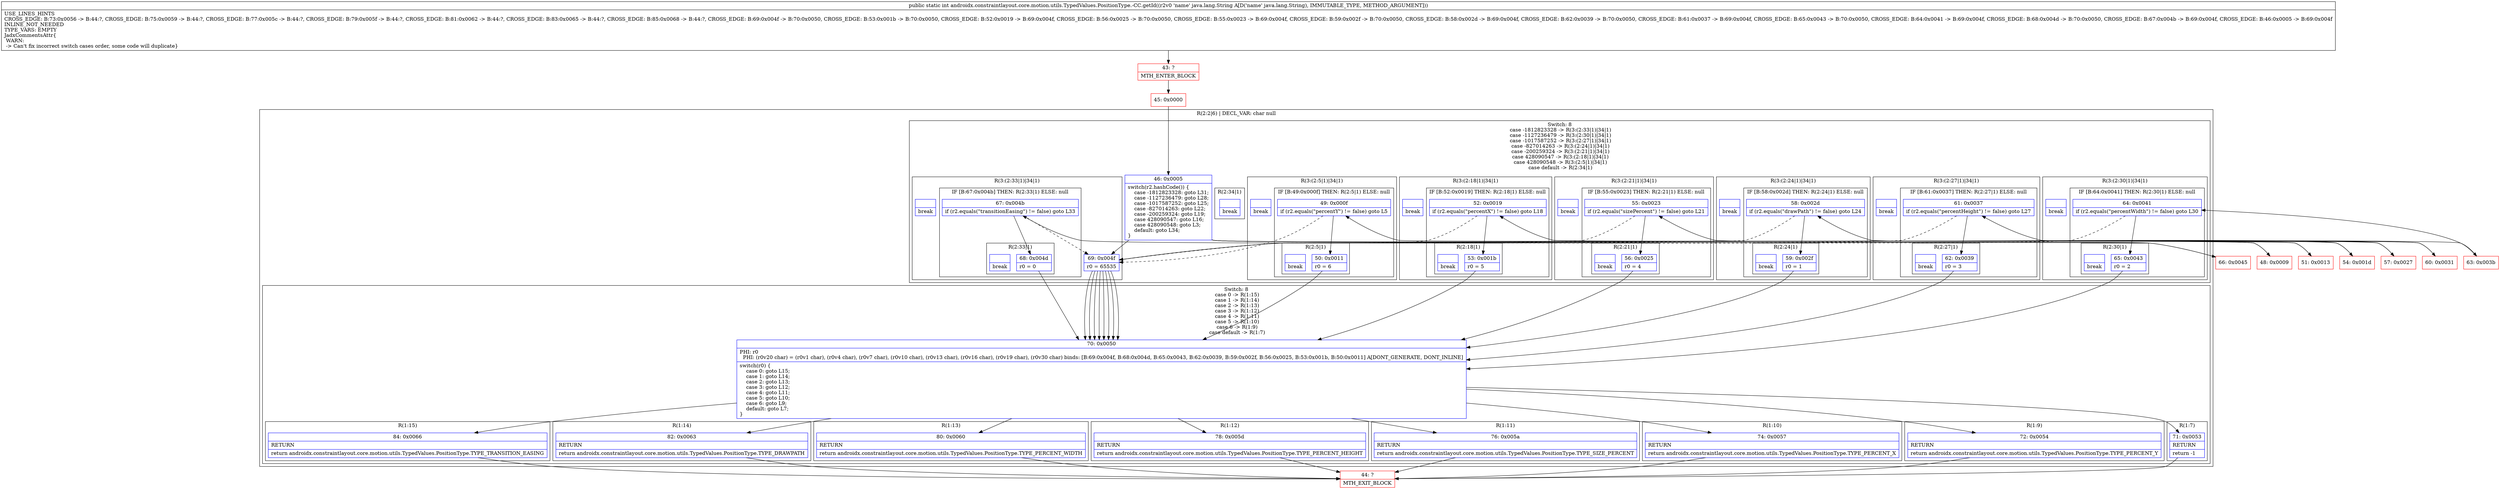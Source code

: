 digraph "CFG forandroidx.constraintlayout.core.motion.utils.TypedValues.PositionType.\-CC.getId(Ljava\/lang\/String;)I" {
subgraph cluster_Region_1093004950 {
label = "R(2:2|6) | DECL_VAR: char null\l";
node [shape=record,color=blue];
subgraph cluster_SwitchRegion_2101735224 {
label = "Switch: 8
 case -1812823328 -> R(3:(2:33|1)|34|1)
 case -1127236479 -> R(3:(2:30|1)|34|1)
 case -1017587252 -> R(3:(2:27|1)|34|1)
 case -827014263 -> R(3:(2:24|1)|34|1)
 case -200259324 -> R(3:(2:21|1)|34|1)
 case 428090547 -> R(3:(2:18|1)|34|1)
 case 428090548 -> R(3:(2:5|1)|34|1)
 case default -> R(2:34|1)";
node [shape=record,color=blue];
Node_46 [shape=record,label="{46\:\ 0x0005|switch(r2.hashCode()) \{\l    case \-1812823328: goto L31;\l    case \-1127236479: goto L28;\l    case \-1017587252: goto L25;\l    case \-827014263: goto L22;\l    case \-200259324: goto L19;\l    case 428090547: goto L16;\l    case 428090548: goto L3;\l    default: goto L34;\l\}\l}"];
subgraph cluster_Region_360349482 {
label = "R(3:(2:33|1)|34|1)";
node [shape=record,color=blue];
subgraph cluster_IfRegion_574341763 {
label = "IF [B:67:0x004b] THEN: R(2:33|1) ELSE: null";
node [shape=record,color=blue];
Node_67 [shape=record,label="{67\:\ 0x004b|if (r2.equals(\"transitionEasing\") != false) goto L33\l}"];
subgraph cluster_Region_1672557469 {
label = "R(2:33|1)";
node [shape=record,color=blue];
Node_68 [shape=record,label="{68\:\ 0x004d|r0 = 0\l}"];
Node_InsnContainer_869320230 [shape=record,label="{|break\l}"];
}
}
Node_69 [shape=record,label="{69\:\ 0x004f|r0 = 65535\l}"];
Node_InsnContainer_1575997332 [shape=record,label="{|break\l}"];
}
subgraph cluster_Region_1061436998 {
label = "R(3:(2:30|1)|34|1)";
node [shape=record,color=blue];
subgraph cluster_IfRegion_260167486 {
label = "IF [B:64:0x0041] THEN: R(2:30|1) ELSE: null";
node [shape=record,color=blue];
Node_64 [shape=record,label="{64\:\ 0x0041|if (r2.equals(\"percentWidth\") != false) goto L30\l}"];
subgraph cluster_Region_826106743 {
label = "R(2:30|1)";
node [shape=record,color=blue];
Node_65 [shape=record,label="{65\:\ 0x0043|r0 = 2\l}"];
Node_InsnContainer_1943151511 [shape=record,label="{|break\l}"];
}
}
Node_69 [shape=record,label="{69\:\ 0x004f|r0 = 65535\l}"];
Node_InsnContainer_1183201853 [shape=record,label="{|break\l}"];
}
subgraph cluster_Region_1216127933 {
label = "R(3:(2:27|1)|34|1)";
node [shape=record,color=blue];
subgraph cluster_IfRegion_1698094614 {
label = "IF [B:61:0x0037] THEN: R(2:27|1) ELSE: null";
node [shape=record,color=blue];
Node_61 [shape=record,label="{61\:\ 0x0037|if (r2.equals(\"percentHeight\") != false) goto L27\l}"];
subgraph cluster_Region_801362389 {
label = "R(2:27|1)";
node [shape=record,color=blue];
Node_62 [shape=record,label="{62\:\ 0x0039|r0 = 3\l}"];
Node_InsnContainer_1678761385 [shape=record,label="{|break\l}"];
}
}
Node_69 [shape=record,label="{69\:\ 0x004f|r0 = 65535\l}"];
Node_InsnContainer_102994980 [shape=record,label="{|break\l}"];
}
subgraph cluster_Region_2107899547 {
label = "R(3:(2:24|1)|34|1)";
node [shape=record,color=blue];
subgraph cluster_IfRegion_1904414991 {
label = "IF [B:58:0x002d] THEN: R(2:24|1) ELSE: null";
node [shape=record,color=blue];
Node_58 [shape=record,label="{58\:\ 0x002d|if (r2.equals(\"drawPath\") != false) goto L24\l}"];
subgraph cluster_Region_2026162333 {
label = "R(2:24|1)";
node [shape=record,color=blue];
Node_59 [shape=record,label="{59\:\ 0x002f|r0 = 1\l}"];
Node_InsnContainer_571909959 [shape=record,label="{|break\l}"];
}
}
Node_69 [shape=record,label="{69\:\ 0x004f|r0 = 65535\l}"];
Node_InsnContainer_946783289 [shape=record,label="{|break\l}"];
}
subgraph cluster_Region_996564266 {
label = "R(3:(2:21|1)|34|1)";
node [shape=record,color=blue];
subgraph cluster_IfRegion_586610084 {
label = "IF [B:55:0x0023] THEN: R(2:21|1) ELSE: null";
node [shape=record,color=blue];
Node_55 [shape=record,label="{55\:\ 0x0023|if (r2.equals(\"sizePercent\") != false) goto L21\l}"];
subgraph cluster_Region_310587843 {
label = "R(2:21|1)";
node [shape=record,color=blue];
Node_56 [shape=record,label="{56\:\ 0x0025|r0 = 4\l}"];
Node_InsnContainer_1259639708 [shape=record,label="{|break\l}"];
}
}
Node_69 [shape=record,label="{69\:\ 0x004f|r0 = 65535\l}"];
Node_InsnContainer_1546598694 [shape=record,label="{|break\l}"];
}
subgraph cluster_Region_634315278 {
label = "R(3:(2:18|1)|34|1)";
node [shape=record,color=blue];
subgraph cluster_IfRegion_305029526 {
label = "IF [B:52:0x0019] THEN: R(2:18|1) ELSE: null";
node [shape=record,color=blue];
Node_52 [shape=record,label="{52\:\ 0x0019|if (r2.equals(\"percentX\") != false) goto L18\l}"];
subgraph cluster_Region_1224724031 {
label = "R(2:18|1)";
node [shape=record,color=blue];
Node_53 [shape=record,label="{53\:\ 0x001b|r0 = 5\l}"];
Node_InsnContainer_132185506 [shape=record,label="{|break\l}"];
}
}
Node_69 [shape=record,label="{69\:\ 0x004f|r0 = 65535\l}"];
Node_InsnContainer_1745290929 [shape=record,label="{|break\l}"];
}
subgraph cluster_Region_134401089 {
label = "R(3:(2:5|1)|34|1)";
node [shape=record,color=blue];
subgraph cluster_IfRegion_1296360606 {
label = "IF [B:49:0x000f] THEN: R(2:5|1) ELSE: null";
node [shape=record,color=blue];
Node_49 [shape=record,label="{49\:\ 0x000f|if (r2.equals(\"percentY\") != false) goto L5\l}"];
subgraph cluster_Region_2038690700 {
label = "R(2:5|1)";
node [shape=record,color=blue];
Node_50 [shape=record,label="{50\:\ 0x0011|r0 = 6\l}"];
Node_InsnContainer_747048561 [shape=record,label="{|break\l}"];
}
}
Node_69 [shape=record,label="{69\:\ 0x004f|r0 = 65535\l}"];
Node_InsnContainer_747301806 [shape=record,label="{|break\l}"];
}
subgraph cluster_Region_1782033660 {
label = "R(2:34|1)";
node [shape=record,color=blue];
Node_69 [shape=record,label="{69\:\ 0x004f|r0 = 65535\l}"];
Node_InsnContainer_2095600128 [shape=record,label="{|break\l}"];
}
}
subgraph cluster_SwitchRegion_375531799 {
label = "Switch: 8
 case 0 -> R(1:15)
 case 1 -> R(1:14)
 case 2 -> R(1:13)
 case 3 -> R(1:12)
 case 4 -> R(1:11)
 case 5 -> R(1:10)
 case 6 -> R(1:9)
 case default -> R(1:7)";
node [shape=record,color=blue];
Node_70 [shape=record,label="{70\:\ 0x0050|PHI: r0 \l  PHI: (r0v20 char) = (r0v1 char), (r0v4 char), (r0v7 char), (r0v10 char), (r0v13 char), (r0v16 char), (r0v19 char), (r0v30 char) binds: [B:69:0x004f, B:68:0x004d, B:65:0x0043, B:62:0x0039, B:59:0x002f, B:56:0x0025, B:53:0x001b, B:50:0x0011] A[DONT_GENERATE, DONT_INLINE]\l|switch(r0) \{\l    case 0: goto L15;\l    case 1: goto L14;\l    case 2: goto L13;\l    case 3: goto L12;\l    case 4: goto L11;\l    case 5: goto L10;\l    case 6: goto L9;\l    default: goto L7;\l\}\l}"];
subgraph cluster_Region_42092844 {
label = "R(1:15)";
node [shape=record,color=blue];
Node_84 [shape=record,label="{84\:\ 0x0066|RETURN\l|return androidx.constraintlayout.core.motion.utils.TypedValues.PositionType.TYPE_TRANSITION_EASING\l}"];
}
subgraph cluster_Region_2033063241 {
label = "R(1:14)";
node [shape=record,color=blue];
Node_82 [shape=record,label="{82\:\ 0x0063|RETURN\l|return androidx.constraintlayout.core.motion.utils.TypedValues.PositionType.TYPE_DRAWPATH\l}"];
}
subgraph cluster_Region_1198006334 {
label = "R(1:13)";
node [shape=record,color=blue];
Node_80 [shape=record,label="{80\:\ 0x0060|RETURN\l|return androidx.constraintlayout.core.motion.utils.TypedValues.PositionType.TYPE_PERCENT_WIDTH\l}"];
}
subgraph cluster_Region_1086686037 {
label = "R(1:12)";
node [shape=record,color=blue];
Node_78 [shape=record,label="{78\:\ 0x005d|RETURN\l|return androidx.constraintlayout.core.motion.utils.TypedValues.PositionType.TYPE_PERCENT_HEIGHT\l}"];
}
subgraph cluster_Region_1352558920 {
label = "R(1:11)";
node [shape=record,color=blue];
Node_76 [shape=record,label="{76\:\ 0x005a|RETURN\l|return androidx.constraintlayout.core.motion.utils.TypedValues.PositionType.TYPE_SIZE_PERCENT\l}"];
}
subgraph cluster_Region_1502849615 {
label = "R(1:10)";
node [shape=record,color=blue];
Node_74 [shape=record,label="{74\:\ 0x0057|RETURN\l|return androidx.constraintlayout.core.motion.utils.TypedValues.PositionType.TYPE_PERCENT_X\l}"];
}
subgraph cluster_Region_1601968275 {
label = "R(1:9)";
node [shape=record,color=blue];
Node_72 [shape=record,label="{72\:\ 0x0054|RETURN\l|return androidx.constraintlayout.core.motion.utils.TypedValues.PositionType.TYPE_PERCENT_Y\l}"];
}
subgraph cluster_Region_869267202 {
label = "R(1:7)";
node [shape=record,color=blue];
Node_71 [shape=record,label="{71\:\ 0x0053|RETURN\l|return \-1\l}"];
}
}
}
Node_43 [shape=record,color=red,label="{43\:\ ?|MTH_ENTER_BLOCK\l}"];
Node_45 [shape=record,color=red,label="{45\:\ 0x0000}"];
Node_48 [shape=record,color=red,label="{48\:\ 0x0009}"];
Node_44 [shape=record,color=red,label="{44\:\ ?|MTH_EXIT_BLOCK\l}"];
Node_51 [shape=record,color=red,label="{51\:\ 0x0013}"];
Node_54 [shape=record,color=red,label="{54\:\ 0x001d}"];
Node_57 [shape=record,color=red,label="{57\:\ 0x0027}"];
Node_60 [shape=record,color=red,label="{60\:\ 0x0031}"];
Node_63 [shape=record,color=red,label="{63\:\ 0x003b}"];
Node_66 [shape=record,color=red,label="{66\:\ 0x0045}"];
MethodNode[shape=record,label="{public static int androidx.constraintlayout.core.motion.utils.TypedValues.PositionType.\-CC.getId((r2v0 'name' java.lang.String A[D('name' java.lang.String), IMMUTABLE_TYPE, METHOD_ARGUMENT]))  | USE_LINES_HINTS\lCROSS_EDGE: B:73:0x0056 \-\> B:44:?, CROSS_EDGE: B:75:0x0059 \-\> B:44:?, CROSS_EDGE: B:77:0x005c \-\> B:44:?, CROSS_EDGE: B:79:0x005f \-\> B:44:?, CROSS_EDGE: B:81:0x0062 \-\> B:44:?, CROSS_EDGE: B:83:0x0065 \-\> B:44:?, CROSS_EDGE: B:85:0x0068 \-\> B:44:?, CROSS_EDGE: B:69:0x004f \-\> B:70:0x0050, CROSS_EDGE: B:53:0x001b \-\> B:70:0x0050, CROSS_EDGE: B:52:0x0019 \-\> B:69:0x004f, CROSS_EDGE: B:56:0x0025 \-\> B:70:0x0050, CROSS_EDGE: B:55:0x0023 \-\> B:69:0x004f, CROSS_EDGE: B:59:0x002f \-\> B:70:0x0050, CROSS_EDGE: B:58:0x002d \-\> B:69:0x004f, CROSS_EDGE: B:62:0x0039 \-\> B:70:0x0050, CROSS_EDGE: B:61:0x0037 \-\> B:69:0x004f, CROSS_EDGE: B:65:0x0043 \-\> B:70:0x0050, CROSS_EDGE: B:64:0x0041 \-\> B:69:0x004f, CROSS_EDGE: B:68:0x004d \-\> B:70:0x0050, CROSS_EDGE: B:67:0x004b \-\> B:69:0x004f, CROSS_EDGE: B:46:0x0005 \-\> B:69:0x004f\lINLINE_NOT_NEEDED\lTYPE_VARS: EMPTY\lJadxCommentsAttr\{\l WARN: \l \-\> Can't fix incorrect switch cases order, some code will duplicate\}\l}"];
MethodNode -> Node_43;Node_46 -> Node_48;
Node_46 -> Node_51;
Node_46 -> Node_54;
Node_46 -> Node_57;
Node_46 -> Node_60;
Node_46 -> Node_63;
Node_46 -> Node_66;
Node_46 -> Node_69;
Node_67 -> Node_68;
Node_67 -> Node_69[style=dashed];
Node_68 -> Node_70;
Node_69 -> Node_70;
Node_64 -> Node_65;
Node_64 -> Node_69[style=dashed];
Node_65 -> Node_70;
Node_69 -> Node_70;
Node_61 -> Node_62;
Node_61 -> Node_69[style=dashed];
Node_62 -> Node_70;
Node_69 -> Node_70;
Node_58 -> Node_59;
Node_58 -> Node_69[style=dashed];
Node_59 -> Node_70;
Node_69 -> Node_70;
Node_55 -> Node_56;
Node_55 -> Node_69[style=dashed];
Node_56 -> Node_70;
Node_69 -> Node_70;
Node_52 -> Node_53;
Node_52 -> Node_69[style=dashed];
Node_53 -> Node_70;
Node_69 -> Node_70;
Node_49 -> Node_50;
Node_49 -> Node_69[style=dashed];
Node_50 -> Node_70;
Node_69 -> Node_70;
Node_69 -> Node_70;
Node_70 -> Node_71;
Node_70 -> Node_72;
Node_70 -> Node_74;
Node_70 -> Node_76;
Node_70 -> Node_78;
Node_70 -> Node_80;
Node_70 -> Node_82;
Node_70 -> Node_84;
Node_84 -> Node_44;
Node_82 -> Node_44;
Node_80 -> Node_44;
Node_78 -> Node_44;
Node_76 -> Node_44;
Node_74 -> Node_44;
Node_72 -> Node_44;
Node_71 -> Node_44;
Node_43 -> Node_45;
Node_45 -> Node_46;
Node_48 -> Node_49;
Node_51 -> Node_52;
Node_54 -> Node_55;
Node_57 -> Node_58;
Node_60 -> Node_61;
Node_63 -> Node_64;
Node_66 -> Node_67;
}

